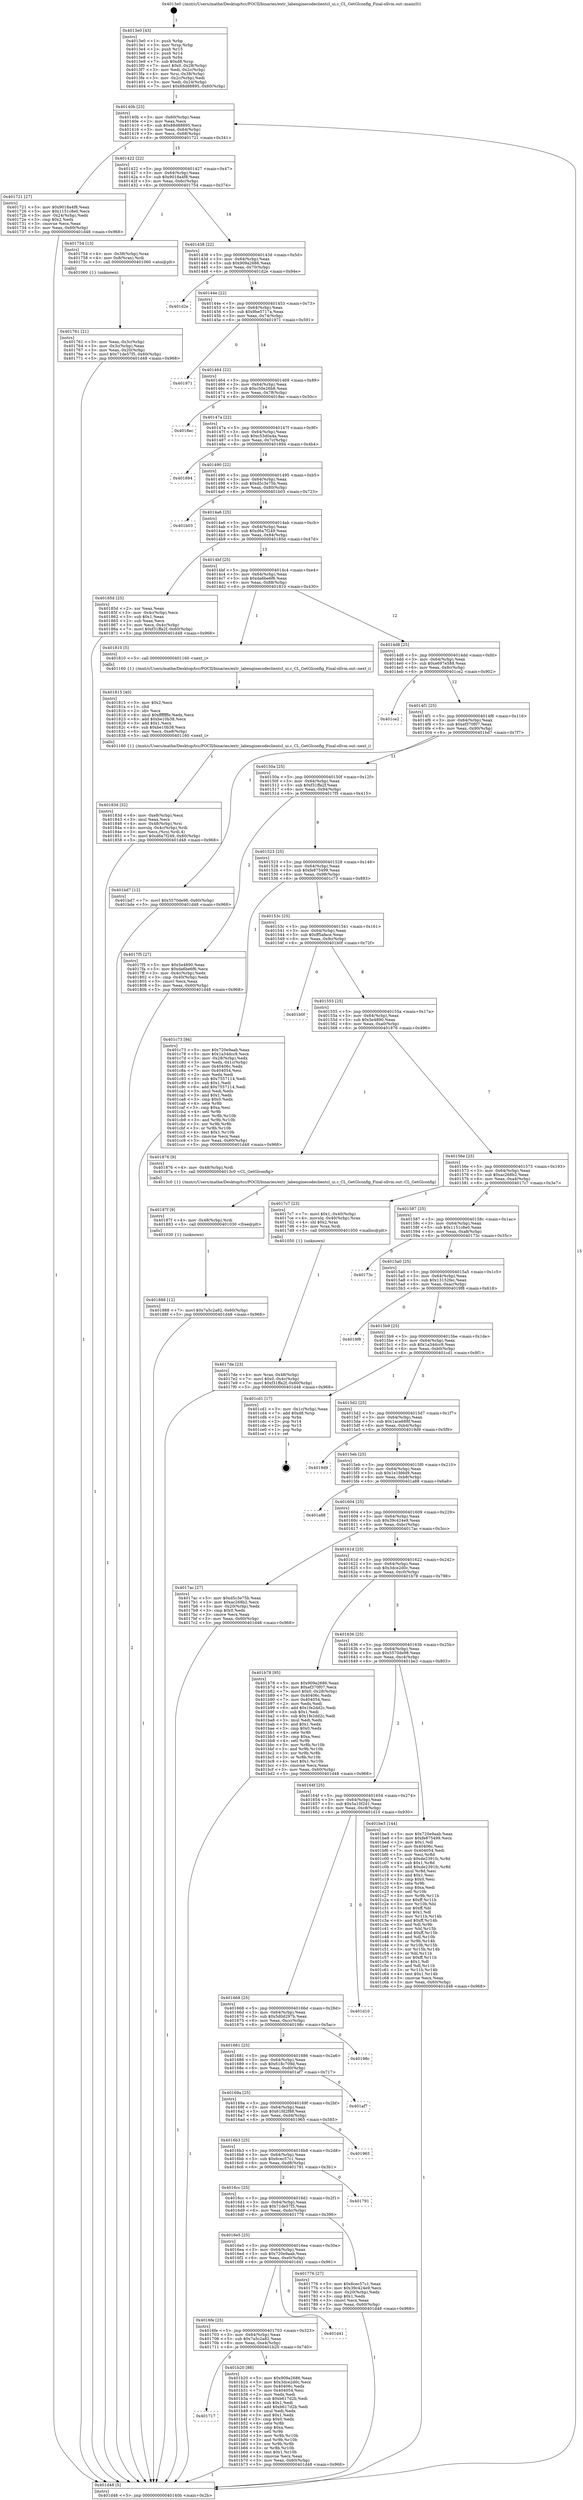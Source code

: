 digraph "0x4013e0" {
  label = "0x4013e0 (/mnt/c/Users/mathe/Desktop/tcc/POCII/binaries/extr_labenginecodeclientcl_ui.c_CL_GetGlconfig_Final-ollvm.out::main(0))"
  labelloc = "t"
  node[shape=record]

  Entry [label="",width=0.3,height=0.3,shape=circle,fillcolor=black,style=filled]
  "0x40140b" [label="{
     0x40140b [23]\l
     | [instrs]\l
     &nbsp;&nbsp;0x40140b \<+3\>: mov -0x60(%rbp),%eax\l
     &nbsp;&nbsp;0x40140e \<+2\>: mov %eax,%ecx\l
     &nbsp;&nbsp;0x401410 \<+6\>: sub $0x88d88895,%ecx\l
     &nbsp;&nbsp;0x401416 \<+3\>: mov %eax,-0x64(%rbp)\l
     &nbsp;&nbsp;0x401419 \<+3\>: mov %ecx,-0x68(%rbp)\l
     &nbsp;&nbsp;0x40141c \<+6\>: je 0000000000401721 \<main+0x341\>\l
  }"]
  "0x401721" [label="{
     0x401721 [27]\l
     | [instrs]\l
     &nbsp;&nbsp;0x401721 \<+5\>: mov $0x9018a4f8,%eax\l
     &nbsp;&nbsp;0x401726 \<+5\>: mov $0x1151c8e0,%ecx\l
     &nbsp;&nbsp;0x40172b \<+3\>: mov -0x24(%rbp),%edx\l
     &nbsp;&nbsp;0x40172e \<+3\>: cmp $0x2,%edx\l
     &nbsp;&nbsp;0x401731 \<+3\>: cmovne %ecx,%eax\l
     &nbsp;&nbsp;0x401734 \<+3\>: mov %eax,-0x60(%rbp)\l
     &nbsp;&nbsp;0x401737 \<+5\>: jmp 0000000000401d48 \<main+0x968\>\l
  }"]
  "0x401422" [label="{
     0x401422 [22]\l
     | [instrs]\l
     &nbsp;&nbsp;0x401422 \<+5\>: jmp 0000000000401427 \<main+0x47\>\l
     &nbsp;&nbsp;0x401427 \<+3\>: mov -0x64(%rbp),%eax\l
     &nbsp;&nbsp;0x40142a \<+5\>: sub $0x9018a4f8,%eax\l
     &nbsp;&nbsp;0x40142f \<+3\>: mov %eax,-0x6c(%rbp)\l
     &nbsp;&nbsp;0x401432 \<+6\>: je 0000000000401754 \<main+0x374\>\l
  }"]
  "0x401d48" [label="{
     0x401d48 [5]\l
     | [instrs]\l
     &nbsp;&nbsp;0x401d48 \<+5\>: jmp 000000000040140b \<main+0x2b\>\l
  }"]
  "0x4013e0" [label="{
     0x4013e0 [43]\l
     | [instrs]\l
     &nbsp;&nbsp;0x4013e0 \<+1\>: push %rbp\l
     &nbsp;&nbsp;0x4013e1 \<+3\>: mov %rsp,%rbp\l
     &nbsp;&nbsp;0x4013e4 \<+2\>: push %r15\l
     &nbsp;&nbsp;0x4013e6 \<+2\>: push %r14\l
     &nbsp;&nbsp;0x4013e8 \<+1\>: push %rbx\l
     &nbsp;&nbsp;0x4013e9 \<+7\>: sub $0xd8,%rsp\l
     &nbsp;&nbsp;0x4013f0 \<+7\>: movl $0x0,-0x28(%rbp)\l
     &nbsp;&nbsp;0x4013f7 \<+3\>: mov %edi,-0x2c(%rbp)\l
     &nbsp;&nbsp;0x4013fa \<+4\>: mov %rsi,-0x38(%rbp)\l
     &nbsp;&nbsp;0x4013fe \<+3\>: mov -0x2c(%rbp),%edi\l
     &nbsp;&nbsp;0x401401 \<+3\>: mov %edi,-0x24(%rbp)\l
     &nbsp;&nbsp;0x401404 \<+7\>: movl $0x88d88895,-0x60(%rbp)\l
  }"]
  Exit [label="",width=0.3,height=0.3,shape=circle,fillcolor=black,style=filled,peripheries=2]
  "0x401754" [label="{
     0x401754 [13]\l
     | [instrs]\l
     &nbsp;&nbsp;0x401754 \<+4\>: mov -0x38(%rbp),%rax\l
     &nbsp;&nbsp;0x401758 \<+4\>: mov 0x8(%rax),%rdi\l
     &nbsp;&nbsp;0x40175c \<+5\>: call 0000000000401060 \<atoi@plt\>\l
     | [calls]\l
     &nbsp;&nbsp;0x401060 \{1\} (unknown)\l
  }"]
  "0x401438" [label="{
     0x401438 [22]\l
     | [instrs]\l
     &nbsp;&nbsp;0x401438 \<+5\>: jmp 000000000040143d \<main+0x5d\>\l
     &nbsp;&nbsp;0x40143d \<+3\>: mov -0x64(%rbp),%eax\l
     &nbsp;&nbsp;0x401440 \<+5\>: sub $0x909a2686,%eax\l
     &nbsp;&nbsp;0x401445 \<+3\>: mov %eax,-0x70(%rbp)\l
     &nbsp;&nbsp;0x401448 \<+6\>: je 0000000000401d2e \<main+0x94e\>\l
  }"]
  "0x401761" [label="{
     0x401761 [21]\l
     | [instrs]\l
     &nbsp;&nbsp;0x401761 \<+3\>: mov %eax,-0x3c(%rbp)\l
     &nbsp;&nbsp;0x401764 \<+3\>: mov -0x3c(%rbp),%eax\l
     &nbsp;&nbsp;0x401767 \<+3\>: mov %eax,-0x20(%rbp)\l
     &nbsp;&nbsp;0x40176a \<+7\>: movl $0x71de57f5,-0x60(%rbp)\l
     &nbsp;&nbsp;0x401771 \<+5\>: jmp 0000000000401d48 \<main+0x968\>\l
  }"]
  "0x401717" [label="{
     0x401717\l
  }", style=dashed]
  "0x401d2e" [label="{
     0x401d2e\l
  }", style=dashed]
  "0x40144e" [label="{
     0x40144e [22]\l
     | [instrs]\l
     &nbsp;&nbsp;0x40144e \<+5\>: jmp 0000000000401453 \<main+0x73\>\l
     &nbsp;&nbsp;0x401453 \<+3\>: mov -0x64(%rbp),%eax\l
     &nbsp;&nbsp;0x401456 \<+5\>: sub $0x9be5717a,%eax\l
     &nbsp;&nbsp;0x40145b \<+3\>: mov %eax,-0x74(%rbp)\l
     &nbsp;&nbsp;0x40145e \<+6\>: je 0000000000401971 \<main+0x591\>\l
  }"]
  "0x401b20" [label="{
     0x401b20 [88]\l
     | [instrs]\l
     &nbsp;&nbsp;0x401b20 \<+5\>: mov $0x909a2686,%eax\l
     &nbsp;&nbsp;0x401b25 \<+5\>: mov $0x3dce2d0c,%ecx\l
     &nbsp;&nbsp;0x401b2a \<+7\>: mov 0x40406c,%edx\l
     &nbsp;&nbsp;0x401b31 \<+7\>: mov 0x404054,%esi\l
     &nbsp;&nbsp;0x401b38 \<+2\>: mov %edx,%edi\l
     &nbsp;&nbsp;0x401b3a \<+6\>: sub $0xb617d2b,%edi\l
     &nbsp;&nbsp;0x401b40 \<+3\>: sub $0x1,%edi\l
     &nbsp;&nbsp;0x401b43 \<+6\>: add $0xb617d2b,%edi\l
     &nbsp;&nbsp;0x401b49 \<+3\>: imul %edi,%edx\l
     &nbsp;&nbsp;0x401b4c \<+3\>: and $0x1,%edx\l
     &nbsp;&nbsp;0x401b4f \<+3\>: cmp $0x0,%edx\l
     &nbsp;&nbsp;0x401b52 \<+4\>: sete %r8b\l
     &nbsp;&nbsp;0x401b56 \<+3\>: cmp $0xa,%esi\l
     &nbsp;&nbsp;0x401b59 \<+4\>: setl %r9b\l
     &nbsp;&nbsp;0x401b5d \<+3\>: mov %r8b,%r10b\l
     &nbsp;&nbsp;0x401b60 \<+3\>: and %r9b,%r10b\l
     &nbsp;&nbsp;0x401b63 \<+3\>: xor %r9b,%r8b\l
     &nbsp;&nbsp;0x401b66 \<+3\>: or %r8b,%r10b\l
     &nbsp;&nbsp;0x401b69 \<+4\>: test $0x1,%r10b\l
     &nbsp;&nbsp;0x401b6d \<+3\>: cmovne %ecx,%eax\l
     &nbsp;&nbsp;0x401b70 \<+3\>: mov %eax,-0x60(%rbp)\l
     &nbsp;&nbsp;0x401b73 \<+5\>: jmp 0000000000401d48 \<main+0x968\>\l
  }"]
  "0x401971" [label="{
     0x401971\l
  }", style=dashed]
  "0x401464" [label="{
     0x401464 [22]\l
     | [instrs]\l
     &nbsp;&nbsp;0x401464 \<+5\>: jmp 0000000000401469 \<main+0x89\>\l
     &nbsp;&nbsp;0x401469 \<+3\>: mov -0x64(%rbp),%eax\l
     &nbsp;&nbsp;0x40146c \<+5\>: sub $0xc50e26b8,%eax\l
     &nbsp;&nbsp;0x401471 \<+3\>: mov %eax,-0x78(%rbp)\l
     &nbsp;&nbsp;0x401474 \<+6\>: je 00000000004018ec \<main+0x50c\>\l
  }"]
  "0x4016fe" [label="{
     0x4016fe [25]\l
     | [instrs]\l
     &nbsp;&nbsp;0x4016fe \<+5\>: jmp 0000000000401703 \<main+0x323\>\l
     &nbsp;&nbsp;0x401703 \<+3\>: mov -0x64(%rbp),%eax\l
     &nbsp;&nbsp;0x401706 \<+5\>: sub $0x7a5c2a82,%eax\l
     &nbsp;&nbsp;0x40170b \<+6\>: mov %eax,-0xe4(%rbp)\l
     &nbsp;&nbsp;0x401711 \<+6\>: je 0000000000401b20 \<main+0x740\>\l
  }"]
  "0x4018ec" [label="{
     0x4018ec\l
  }", style=dashed]
  "0x40147a" [label="{
     0x40147a [22]\l
     | [instrs]\l
     &nbsp;&nbsp;0x40147a \<+5\>: jmp 000000000040147f \<main+0x9f\>\l
     &nbsp;&nbsp;0x40147f \<+3\>: mov -0x64(%rbp),%eax\l
     &nbsp;&nbsp;0x401482 \<+5\>: sub $0xc53d0a4a,%eax\l
     &nbsp;&nbsp;0x401487 \<+3\>: mov %eax,-0x7c(%rbp)\l
     &nbsp;&nbsp;0x40148a \<+6\>: je 0000000000401894 \<main+0x4b4\>\l
  }"]
  "0x401d41" [label="{
     0x401d41\l
  }", style=dashed]
  "0x401894" [label="{
     0x401894\l
  }", style=dashed]
  "0x401490" [label="{
     0x401490 [22]\l
     | [instrs]\l
     &nbsp;&nbsp;0x401490 \<+5\>: jmp 0000000000401495 \<main+0xb5\>\l
     &nbsp;&nbsp;0x401495 \<+3\>: mov -0x64(%rbp),%eax\l
     &nbsp;&nbsp;0x401498 \<+5\>: sub $0xd5c3e75b,%eax\l
     &nbsp;&nbsp;0x40149d \<+3\>: mov %eax,-0x80(%rbp)\l
     &nbsp;&nbsp;0x4014a0 \<+6\>: je 0000000000401b03 \<main+0x723\>\l
  }"]
  "0x401888" [label="{
     0x401888 [12]\l
     | [instrs]\l
     &nbsp;&nbsp;0x401888 \<+7\>: movl $0x7a5c2a82,-0x60(%rbp)\l
     &nbsp;&nbsp;0x40188f \<+5\>: jmp 0000000000401d48 \<main+0x968\>\l
  }"]
  "0x401b03" [label="{
     0x401b03\l
  }", style=dashed]
  "0x4014a6" [label="{
     0x4014a6 [25]\l
     | [instrs]\l
     &nbsp;&nbsp;0x4014a6 \<+5\>: jmp 00000000004014ab \<main+0xcb\>\l
     &nbsp;&nbsp;0x4014ab \<+3\>: mov -0x64(%rbp),%eax\l
     &nbsp;&nbsp;0x4014ae \<+5\>: sub $0xd6a7f249,%eax\l
     &nbsp;&nbsp;0x4014b3 \<+6\>: mov %eax,-0x84(%rbp)\l
     &nbsp;&nbsp;0x4014b9 \<+6\>: je 000000000040185d \<main+0x47d\>\l
  }"]
  "0x40187f" [label="{
     0x40187f [9]\l
     | [instrs]\l
     &nbsp;&nbsp;0x40187f \<+4\>: mov -0x48(%rbp),%rdi\l
     &nbsp;&nbsp;0x401883 \<+5\>: call 0000000000401030 \<free@plt\>\l
     | [calls]\l
     &nbsp;&nbsp;0x401030 \{1\} (unknown)\l
  }"]
  "0x40185d" [label="{
     0x40185d [25]\l
     | [instrs]\l
     &nbsp;&nbsp;0x40185d \<+2\>: xor %eax,%eax\l
     &nbsp;&nbsp;0x40185f \<+3\>: mov -0x4c(%rbp),%ecx\l
     &nbsp;&nbsp;0x401862 \<+3\>: sub $0x1,%eax\l
     &nbsp;&nbsp;0x401865 \<+2\>: sub %eax,%ecx\l
     &nbsp;&nbsp;0x401867 \<+3\>: mov %ecx,-0x4c(%rbp)\l
     &nbsp;&nbsp;0x40186a \<+7\>: movl $0xf31ffa2f,-0x60(%rbp)\l
     &nbsp;&nbsp;0x401871 \<+5\>: jmp 0000000000401d48 \<main+0x968\>\l
  }"]
  "0x4014bf" [label="{
     0x4014bf [25]\l
     | [instrs]\l
     &nbsp;&nbsp;0x4014bf \<+5\>: jmp 00000000004014c4 \<main+0xe4\>\l
     &nbsp;&nbsp;0x4014c4 \<+3\>: mov -0x64(%rbp),%eax\l
     &nbsp;&nbsp;0x4014c7 \<+5\>: sub $0xda6be6f6,%eax\l
     &nbsp;&nbsp;0x4014cc \<+6\>: mov %eax,-0x88(%rbp)\l
     &nbsp;&nbsp;0x4014d2 \<+6\>: je 0000000000401810 \<main+0x430\>\l
  }"]
  "0x40183d" [label="{
     0x40183d [32]\l
     | [instrs]\l
     &nbsp;&nbsp;0x40183d \<+6\>: mov -0xe8(%rbp),%ecx\l
     &nbsp;&nbsp;0x401843 \<+3\>: imul %eax,%ecx\l
     &nbsp;&nbsp;0x401846 \<+4\>: mov -0x48(%rbp),%rsi\l
     &nbsp;&nbsp;0x40184a \<+4\>: movslq -0x4c(%rbp),%rdi\l
     &nbsp;&nbsp;0x40184e \<+3\>: mov %ecx,(%rsi,%rdi,4)\l
     &nbsp;&nbsp;0x401851 \<+7\>: movl $0xd6a7f249,-0x60(%rbp)\l
     &nbsp;&nbsp;0x401858 \<+5\>: jmp 0000000000401d48 \<main+0x968\>\l
  }"]
  "0x401810" [label="{
     0x401810 [5]\l
     | [instrs]\l
     &nbsp;&nbsp;0x401810 \<+5\>: call 0000000000401160 \<next_i\>\l
     | [calls]\l
     &nbsp;&nbsp;0x401160 \{1\} (/mnt/c/Users/mathe/Desktop/tcc/POCII/binaries/extr_labenginecodeclientcl_ui.c_CL_GetGlconfig_Final-ollvm.out::next_i)\l
  }"]
  "0x4014d8" [label="{
     0x4014d8 [25]\l
     | [instrs]\l
     &nbsp;&nbsp;0x4014d8 \<+5\>: jmp 00000000004014dd \<main+0xfd\>\l
     &nbsp;&nbsp;0x4014dd \<+3\>: mov -0x64(%rbp),%eax\l
     &nbsp;&nbsp;0x4014e0 \<+5\>: sub $0xe697e588,%eax\l
     &nbsp;&nbsp;0x4014e5 \<+6\>: mov %eax,-0x8c(%rbp)\l
     &nbsp;&nbsp;0x4014eb \<+6\>: je 0000000000401ce2 \<main+0x902\>\l
  }"]
  "0x401815" [label="{
     0x401815 [40]\l
     | [instrs]\l
     &nbsp;&nbsp;0x401815 \<+5\>: mov $0x2,%ecx\l
     &nbsp;&nbsp;0x40181a \<+1\>: cltd\l
     &nbsp;&nbsp;0x40181b \<+2\>: idiv %ecx\l
     &nbsp;&nbsp;0x40181d \<+6\>: imul $0xfffffffe,%edx,%ecx\l
     &nbsp;&nbsp;0x401823 \<+6\>: add $0xbe10b38,%ecx\l
     &nbsp;&nbsp;0x401829 \<+3\>: add $0x1,%ecx\l
     &nbsp;&nbsp;0x40182c \<+6\>: sub $0xbe10b38,%ecx\l
     &nbsp;&nbsp;0x401832 \<+6\>: mov %ecx,-0xe8(%rbp)\l
     &nbsp;&nbsp;0x401838 \<+5\>: call 0000000000401160 \<next_i\>\l
     | [calls]\l
     &nbsp;&nbsp;0x401160 \{1\} (/mnt/c/Users/mathe/Desktop/tcc/POCII/binaries/extr_labenginecodeclientcl_ui.c_CL_GetGlconfig_Final-ollvm.out::next_i)\l
  }"]
  "0x401ce2" [label="{
     0x401ce2\l
  }", style=dashed]
  "0x4014f1" [label="{
     0x4014f1 [25]\l
     | [instrs]\l
     &nbsp;&nbsp;0x4014f1 \<+5\>: jmp 00000000004014f6 \<main+0x116\>\l
     &nbsp;&nbsp;0x4014f6 \<+3\>: mov -0x64(%rbp),%eax\l
     &nbsp;&nbsp;0x4014f9 \<+5\>: sub $0xef370f07,%eax\l
     &nbsp;&nbsp;0x4014fe \<+6\>: mov %eax,-0x90(%rbp)\l
     &nbsp;&nbsp;0x401504 \<+6\>: je 0000000000401bd7 \<main+0x7f7\>\l
  }"]
  "0x4017de" [label="{
     0x4017de [23]\l
     | [instrs]\l
     &nbsp;&nbsp;0x4017de \<+4\>: mov %rax,-0x48(%rbp)\l
     &nbsp;&nbsp;0x4017e2 \<+7\>: movl $0x0,-0x4c(%rbp)\l
     &nbsp;&nbsp;0x4017e9 \<+7\>: movl $0xf31ffa2f,-0x60(%rbp)\l
     &nbsp;&nbsp;0x4017f0 \<+5\>: jmp 0000000000401d48 \<main+0x968\>\l
  }"]
  "0x401bd7" [label="{
     0x401bd7 [12]\l
     | [instrs]\l
     &nbsp;&nbsp;0x401bd7 \<+7\>: movl $0x5570de98,-0x60(%rbp)\l
     &nbsp;&nbsp;0x401bde \<+5\>: jmp 0000000000401d48 \<main+0x968\>\l
  }"]
  "0x40150a" [label="{
     0x40150a [25]\l
     | [instrs]\l
     &nbsp;&nbsp;0x40150a \<+5\>: jmp 000000000040150f \<main+0x12f\>\l
     &nbsp;&nbsp;0x40150f \<+3\>: mov -0x64(%rbp),%eax\l
     &nbsp;&nbsp;0x401512 \<+5\>: sub $0xf31ffa2f,%eax\l
     &nbsp;&nbsp;0x401517 \<+6\>: mov %eax,-0x94(%rbp)\l
     &nbsp;&nbsp;0x40151d \<+6\>: je 00000000004017f5 \<main+0x415\>\l
  }"]
  "0x4016e5" [label="{
     0x4016e5 [25]\l
     | [instrs]\l
     &nbsp;&nbsp;0x4016e5 \<+5\>: jmp 00000000004016ea \<main+0x30a\>\l
     &nbsp;&nbsp;0x4016ea \<+3\>: mov -0x64(%rbp),%eax\l
     &nbsp;&nbsp;0x4016ed \<+5\>: sub $0x720e9aab,%eax\l
     &nbsp;&nbsp;0x4016f2 \<+6\>: mov %eax,-0xe0(%rbp)\l
     &nbsp;&nbsp;0x4016f8 \<+6\>: je 0000000000401d41 \<main+0x961\>\l
  }"]
  "0x4017f5" [label="{
     0x4017f5 [27]\l
     | [instrs]\l
     &nbsp;&nbsp;0x4017f5 \<+5\>: mov $0x5e4890,%eax\l
     &nbsp;&nbsp;0x4017fa \<+5\>: mov $0xda6be6f6,%ecx\l
     &nbsp;&nbsp;0x4017ff \<+3\>: mov -0x4c(%rbp),%edx\l
     &nbsp;&nbsp;0x401802 \<+3\>: cmp -0x40(%rbp),%edx\l
     &nbsp;&nbsp;0x401805 \<+3\>: cmovl %ecx,%eax\l
     &nbsp;&nbsp;0x401808 \<+3\>: mov %eax,-0x60(%rbp)\l
     &nbsp;&nbsp;0x40180b \<+5\>: jmp 0000000000401d48 \<main+0x968\>\l
  }"]
  "0x401523" [label="{
     0x401523 [25]\l
     | [instrs]\l
     &nbsp;&nbsp;0x401523 \<+5\>: jmp 0000000000401528 \<main+0x148\>\l
     &nbsp;&nbsp;0x401528 \<+3\>: mov -0x64(%rbp),%eax\l
     &nbsp;&nbsp;0x40152b \<+5\>: sub $0xfe875499,%eax\l
     &nbsp;&nbsp;0x401530 \<+6\>: mov %eax,-0x98(%rbp)\l
     &nbsp;&nbsp;0x401536 \<+6\>: je 0000000000401c73 \<main+0x893\>\l
  }"]
  "0x401776" [label="{
     0x401776 [27]\l
     | [instrs]\l
     &nbsp;&nbsp;0x401776 \<+5\>: mov $0x6cec57c1,%eax\l
     &nbsp;&nbsp;0x40177b \<+5\>: mov $0x39c424e9,%ecx\l
     &nbsp;&nbsp;0x401780 \<+3\>: mov -0x20(%rbp),%edx\l
     &nbsp;&nbsp;0x401783 \<+3\>: cmp $0x1,%edx\l
     &nbsp;&nbsp;0x401786 \<+3\>: cmovl %ecx,%eax\l
     &nbsp;&nbsp;0x401789 \<+3\>: mov %eax,-0x60(%rbp)\l
     &nbsp;&nbsp;0x40178c \<+5\>: jmp 0000000000401d48 \<main+0x968\>\l
  }"]
  "0x401c73" [label="{
     0x401c73 [94]\l
     | [instrs]\l
     &nbsp;&nbsp;0x401c73 \<+5\>: mov $0x720e9aab,%eax\l
     &nbsp;&nbsp;0x401c78 \<+5\>: mov $0x1a34dcc9,%ecx\l
     &nbsp;&nbsp;0x401c7d \<+3\>: mov -0x28(%rbp),%edx\l
     &nbsp;&nbsp;0x401c80 \<+3\>: mov %edx,-0x1c(%rbp)\l
     &nbsp;&nbsp;0x401c83 \<+7\>: mov 0x40406c,%edx\l
     &nbsp;&nbsp;0x401c8a \<+7\>: mov 0x404054,%esi\l
     &nbsp;&nbsp;0x401c91 \<+2\>: mov %edx,%edi\l
     &nbsp;&nbsp;0x401c93 \<+6\>: sub $0x7557114,%edi\l
     &nbsp;&nbsp;0x401c99 \<+3\>: sub $0x1,%edi\l
     &nbsp;&nbsp;0x401c9c \<+6\>: add $0x7557114,%edi\l
     &nbsp;&nbsp;0x401ca2 \<+3\>: imul %edi,%edx\l
     &nbsp;&nbsp;0x401ca5 \<+3\>: and $0x1,%edx\l
     &nbsp;&nbsp;0x401ca8 \<+3\>: cmp $0x0,%edx\l
     &nbsp;&nbsp;0x401cab \<+4\>: sete %r8b\l
     &nbsp;&nbsp;0x401caf \<+3\>: cmp $0xa,%esi\l
     &nbsp;&nbsp;0x401cb2 \<+4\>: setl %r9b\l
     &nbsp;&nbsp;0x401cb6 \<+3\>: mov %r8b,%r10b\l
     &nbsp;&nbsp;0x401cb9 \<+3\>: and %r9b,%r10b\l
     &nbsp;&nbsp;0x401cbc \<+3\>: xor %r9b,%r8b\l
     &nbsp;&nbsp;0x401cbf \<+3\>: or %r8b,%r10b\l
     &nbsp;&nbsp;0x401cc2 \<+4\>: test $0x1,%r10b\l
     &nbsp;&nbsp;0x401cc6 \<+3\>: cmovne %ecx,%eax\l
     &nbsp;&nbsp;0x401cc9 \<+3\>: mov %eax,-0x60(%rbp)\l
     &nbsp;&nbsp;0x401ccc \<+5\>: jmp 0000000000401d48 \<main+0x968\>\l
  }"]
  "0x40153c" [label="{
     0x40153c [25]\l
     | [instrs]\l
     &nbsp;&nbsp;0x40153c \<+5\>: jmp 0000000000401541 \<main+0x161\>\l
     &nbsp;&nbsp;0x401541 \<+3\>: mov -0x64(%rbp),%eax\l
     &nbsp;&nbsp;0x401544 \<+5\>: sub $0xff5aface,%eax\l
     &nbsp;&nbsp;0x401549 \<+6\>: mov %eax,-0x9c(%rbp)\l
     &nbsp;&nbsp;0x40154f \<+6\>: je 0000000000401b0f \<main+0x72f\>\l
  }"]
  "0x4016cc" [label="{
     0x4016cc [25]\l
     | [instrs]\l
     &nbsp;&nbsp;0x4016cc \<+5\>: jmp 00000000004016d1 \<main+0x2f1\>\l
     &nbsp;&nbsp;0x4016d1 \<+3\>: mov -0x64(%rbp),%eax\l
     &nbsp;&nbsp;0x4016d4 \<+5\>: sub $0x71de57f5,%eax\l
     &nbsp;&nbsp;0x4016d9 \<+6\>: mov %eax,-0xdc(%rbp)\l
     &nbsp;&nbsp;0x4016df \<+6\>: je 0000000000401776 \<main+0x396\>\l
  }"]
  "0x401b0f" [label="{
     0x401b0f\l
  }", style=dashed]
  "0x401555" [label="{
     0x401555 [25]\l
     | [instrs]\l
     &nbsp;&nbsp;0x401555 \<+5\>: jmp 000000000040155a \<main+0x17a\>\l
     &nbsp;&nbsp;0x40155a \<+3\>: mov -0x64(%rbp),%eax\l
     &nbsp;&nbsp;0x40155d \<+5\>: sub $0x5e4890,%eax\l
     &nbsp;&nbsp;0x401562 \<+6\>: mov %eax,-0xa0(%rbp)\l
     &nbsp;&nbsp;0x401568 \<+6\>: je 0000000000401876 \<main+0x496\>\l
  }"]
  "0x401791" [label="{
     0x401791\l
  }", style=dashed]
  "0x401876" [label="{
     0x401876 [9]\l
     | [instrs]\l
     &nbsp;&nbsp;0x401876 \<+4\>: mov -0x48(%rbp),%rdi\l
     &nbsp;&nbsp;0x40187a \<+5\>: call 00000000004013c0 \<CL_GetGlconfig\>\l
     | [calls]\l
     &nbsp;&nbsp;0x4013c0 \{1\} (/mnt/c/Users/mathe/Desktop/tcc/POCII/binaries/extr_labenginecodeclientcl_ui.c_CL_GetGlconfig_Final-ollvm.out::CL_GetGlconfig)\l
  }"]
  "0x40156e" [label="{
     0x40156e [25]\l
     | [instrs]\l
     &nbsp;&nbsp;0x40156e \<+5\>: jmp 0000000000401573 \<main+0x193\>\l
     &nbsp;&nbsp;0x401573 \<+3\>: mov -0x64(%rbp),%eax\l
     &nbsp;&nbsp;0x401576 \<+5\>: sub $0xac268b2,%eax\l
     &nbsp;&nbsp;0x40157b \<+6\>: mov %eax,-0xa4(%rbp)\l
     &nbsp;&nbsp;0x401581 \<+6\>: je 00000000004017c7 \<main+0x3e7\>\l
  }"]
  "0x4016b3" [label="{
     0x4016b3 [25]\l
     | [instrs]\l
     &nbsp;&nbsp;0x4016b3 \<+5\>: jmp 00000000004016b8 \<main+0x2d8\>\l
     &nbsp;&nbsp;0x4016b8 \<+3\>: mov -0x64(%rbp),%eax\l
     &nbsp;&nbsp;0x4016bb \<+5\>: sub $0x6cec57c1,%eax\l
     &nbsp;&nbsp;0x4016c0 \<+6\>: mov %eax,-0xd8(%rbp)\l
     &nbsp;&nbsp;0x4016c6 \<+6\>: je 0000000000401791 \<main+0x3b1\>\l
  }"]
  "0x4017c7" [label="{
     0x4017c7 [23]\l
     | [instrs]\l
     &nbsp;&nbsp;0x4017c7 \<+7\>: movl $0x1,-0x40(%rbp)\l
     &nbsp;&nbsp;0x4017ce \<+4\>: movslq -0x40(%rbp),%rax\l
     &nbsp;&nbsp;0x4017d2 \<+4\>: shl $0x2,%rax\l
     &nbsp;&nbsp;0x4017d6 \<+3\>: mov %rax,%rdi\l
     &nbsp;&nbsp;0x4017d9 \<+5\>: call 0000000000401050 \<malloc@plt\>\l
     | [calls]\l
     &nbsp;&nbsp;0x401050 \{1\} (unknown)\l
  }"]
  "0x401587" [label="{
     0x401587 [25]\l
     | [instrs]\l
     &nbsp;&nbsp;0x401587 \<+5\>: jmp 000000000040158c \<main+0x1ac\>\l
     &nbsp;&nbsp;0x40158c \<+3\>: mov -0x64(%rbp),%eax\l
     &nbsp;&nbsp;0x40158f \<+5\>: sub $0x1151c8e0,%eax\l
     &nbsp;&nbsp;0x401594 \<+6\>: mov %eax,-0xa8(%rbp)\l
     &nbsp;&nbsp;0x40159a \<+6\>: je 000000000040173c \<main+0x35c\>\l
  }"]
  "0x401965" [label="{
     0x401965\l
  }", style=dashed]
  "0x40173c" [label="{
     0x40173c\l
  }", style=dashed]
  "0x4015a0" [label="{
     0x4015a0 [25]\l
     | [instrs]\l
     &nbsp;&nbsp;0x4015a0 \<+5\>: jmp 00000000004015a5 \<main+0x1c5\>\l
     &nbsp;&nbsp;0x4015a5 \<+3\>: mov -0x64(%rbp),%eax\l
     &nbsp;&nbsp;0x4015a8 \<+5\>: sub $0x13152fec,%eax\l
     &nbsp;&nbsp;0x4015ad \<+6\>: mov %eax,-0xac(%rbp)\l
     &nbsp;&nbsp;0x4015b3 \<+6\>: je 00000000004019f8 \<main+0x618\>\l
  }"]
  "0x40169a" [label="{
     0x40169a [25]\l
     | [instrs]\l
     &nbsp;&nbsp;0x40169a \<+5\>: jmp 000000000040169f \<main+0x2bf\>\l
     &nbsp;&nbsp;0x40169f \<+3\>: mov -0x64(%rbp),%eax\l
     &nbsp;&nbsp;0x4016a2 \<+5\>: sub $0x61fd2f88,%eax\l
     &nbsp;&nbsp;0x4016a7 \<+6\>: mov %eax,-0xd4(%rbp)\l
     &nbsp;&nbsp;0x4016ad \<+6\>: je 0000000000401965 \<main+0x585\>\l
  }"]
  "0x4019f8" [label="{
     0x4019f8\l
  }", style=dashed]
  "0x4015b9" [label="{
     0x4015b9 [25]\l
     | [instrs]\l
     &nbsp;&nbsp;0x4015b9 \<+5\>: jmp 00000000004015be \<main+0x1de\>\l
     &nbsp;&nbsp;0x4015be \<+3\>: mov -0x64(%rbp),%eax\l
     &nbsp;&nbsp;0x4015c1 \<+5\>: sub $0x1a34dcc9,%eax\l
     &nbsp;&nbsp;0x4015c6 \<+6\>: mov %eax,-0xb0(%rbp)\l
     &nbsp;&nbsp;0x4015cc \<+6\>: je 0000000000401cd1 \<main+0x8f1\>\l
  }"]
  "0x401af7" [label="{
     0x401af7\l
  }", style=dashed]
  "0x401cd1" [label="{
     0x401cd1 [17]\l
     | [instrs]\l
     &nbsp;&nbsp;0x401cd1 \<+3\>: mov -0x1c(%rbp),%eax\l
     &nbsp;&nbsp;0x401cd4 \<+7\>: add $0xd8,%rsp\l
     &nbsp;&nbsp;0x401cdb \<+1\>: pop %rbx\l
     &nbsp;&nbsp;0x401cdc \<+2\>: pop %r14\l
     &nbsp;&nbsp;0x401cde \<+2\>: pop %r15\l
     &nbsp;&nbsp;0x401ce0 \<+1\>: pop %rbp\l
     &nbsp;&nbsp;0x401ce1 \<+1\>: ret\l
  }"]
  "0x4015d2" [label="{
     0x4015d2 [25]\l
     | [instrs]\l
     &nbsp;&nbsp;0x4015d2 \<+5\>: jmp 00000000004015d7 \<main+0x1f7\>\l
     &nbsp;&nbsp;0x4015d7 \<+3\>: mov -0x64(%rbp),%eax\l
     &nbsp;&nbsp;0x4015da \<+5\>: sub $0x1aca688f,%eax\l
     &nbsp;&nbsp;0x4015df \<+6\>: mov %eax,-0xb4(%rbp)\l
     &nbsp;&nbsp;0x4015e5 \<+6\>: je 00000000004019d9 \<main+0x5f9\>\l
  }"]
  "0x401681" [label="{
     0x401681 [25]\l
     | [instrs]\l
     &nbsp;&nbsp;0x401681 \<+5\>: jmp 0000000000401686 \<main+0x2a6\>\l
     &nbsp;&nbsp;0x401686 \<+3\>: mov -0x64(%rbp),%eax\l
     &nbsp;&nbsp;0x401689 \<+5\>: sub $0x618c709d,%eax\l
     &nbsp;&nbsp;0x40168e \<+6\>: mov %eax,-0xd0(%rbp)\l
     &nbsp;&nbsp;0x401694 \<+6\>: je 0000000000401af7 \<main+0x717\>\l
  }"]
  "0x4019d9" [label="{
     0x4019d9\l
  }", style=dashed]
  "0x4015eb" [label="{
     0x4015eb [25]\l
     | [instrs]\l
     &nbsp;&nbsp;0x4015eb \<+5\>: jmp 00000000004015f0 \<main+0x210\>\l
     &nbsp;&nbsp;0x4015f0 \<+3\>: mov -0x64(%rbp),%eax\l
     &nbsp;&nbsp;0x4015f3 \<+5\>: sub $0x1e1fd6d9,%eax\l
     &nbsp;&nbsp;0x4015f8 \<+6\>: mov %eax,-0xb8(%rbp)\l
     &nbsp;&nbsp;0x4015fe \<+6\>: je 0000000000401a88 \<main+0x6a8\>\l
  }"]
  "0x40198c" [label="{
     0x40198c\l
  }", style=dashed]
  "0x401a88" [label="{
     0x401a88\l
  }", style=dashed]
  "0x401604" [label="{
     0x401604 [25]\l
     | [instrs]\l
     &nbsp;&nbsp;0x401604 \<+5\>: jmp 0000000000401609 \<main+0x229\>\l
     &nbsp;&nbsp;0x401609 \<+3\>: mov -0x64(%rbp),%eax\l
     &nbsp;&nbsp;0x40160c \<+5\>: sub $0x39c424e9,%eax\l
     &nbsp;&nbsp;0x401611 \<+6\>: mov %eax,-0xbc(%rbp)\l
     &nbsp;&nbsp;0x401617 \<+6\>: je 00000000004017ac \<main+0x3cc\>\l
  }"]
  "0x401668" [label="{
     0x401668 [25]\l
     | [instrs]\l
     &nbsp;&nbsp;0x401668 \<+5\>: jmp 000000000040166d \<main+0x28d\>\l
     &nbsp;&nbsp;0x40166d \<+3\>: mov -0x64(%rbp),%eax\l
     &nbsp;&nbsp;0x401670 \<+5\>: sub $0x5d0d297b,%eax\l
     &nbsp;&nbsp;0x401675 \<+6\>: mov %eax,-0xcc(%rbp)\l
     &nbsp;&nbsp;0x40167b \<+6\>: je 000000000040198c \<main+0x5ac\>\l
  }"]
  "0x4017ac" [label="{
     0x4017ac [27]\l
     | [instrs]\l
     &nbsp;&nbsp;0x4017ac \<+5\>: mov $0xd5c3e75b,%eax\l
     &nbsp;&nbsp;0x4017b1 \<+5\>: mov $0xac268b2,%ecx\l
     &nbsp;&nbsp;0x4017b6 \<+3\>: mov -0x20(%rbp),%edx\l
     &nbsp;&nbsp;0x4017b9 \<+3\>: cmp $0x0,%edx\l
     &nbsp;&nbsp;0x4017bc \<+3\>: cmove %ecx,%eax\l
     &nbsp;&nbsp;0x4017bf \<+3\>: mov %eax,-0x60(%rbp)\l
     &nbsp;&nbsp;0x4017c2 \<+5\>: jmp 0000000000401d48 \<main+0x968\>\l
  }"]
  "0x40161d" [label="{
     0x40161d [25]\l
     | [instrs]\l
     &nbsp;&nbsp;0x40161d \<+5\>: jmp 0000000000401622 \<main+0x242\>\l
     &nbsp;&nbsp;0x401622 \<+3\>: mov -0x64(%rbp),%eax\l
     &nbsp;&nbsp;0x401625 \<+5\>: sub $0x3dce2d0c,%eax\l
     &nbsp;&nbsp;0x40162a \<+6\>: mov %eax,-0xc0(%rbp)\l
     &nbsp;&nbsp;0x401630 \<+6\>: je 0000000000401b78 \<main+0x798\>\l
  }"]
  "0x401d10" [label="{
     0x401d10\l
  }", style=dashed]
  "0x401b78" [label="{
     0x401b78 [95]\l
     | [instrs]\l
     &nbsp;&nbsp;0x401b78 \<+5\>: mov $0x909a2686,%eax\l
     &nbsp;&nbsp;0x401b7d \<+5\>: mov $0xef370f07,%ecx\l
     &nbsp;&nbsp;0x401b82 \<+7\>: movl $0x0,-0x28(%rbp)\l
     &nbsp;&nbsp;0x401b89 \<+7\>: mov 0x40406c,%edx\l
     &nbsp;&nbsp;0x401b90 \<+7\>: mov 0x404054,%esi\l
     &nbsp;&nbsp;0x401b97 \<+2\>: mov %edx,%edi\l
     &nbsp;&nbsp;0x401b99 \<+6\>: add $0x1fe2dd2c,%edi\l
     &nbsp;&nbsp;0x401b9f \<+3\>: sub $0x1,%edi\l
     &nbsp;&nbsp;0x401ba2 \<+6\>: sub $0x1fe2dd2c,%edi\l
     &nbsp;&nbsp;0x401ba8 \<+3\>: imul %edi,%edx\l
     &nbsp;&nbsp;0x401bab \<+3\>: and $0x1,%edx\l
     &nbsp;&nbsp;0x401bae \<+3\>: cmp $0x0,%edx\l
     &nbsp;&nbsp;0x401bb1 \<+4\>: sete %r8b\l
     &nbsp;&nbsp;0x401bb5 \<+3\>: cmp $0xa,%esi\l
     &nbsp;&nbsp;0x401bb8 \<+4\>: setl %r9b\l
     &nbsp;&nbsp;0x401bbc \<+3\>: mov %r8b,%r10b\l
     &nbsp;&nbsp;0x401bbf \<+3\>: and %r9b,%r10b\l
     &nbsp;&nbsp;0x401bc2 \<+3\>: xor %r9b,%r8b\l
     &nbsp;&nbsp;0x401bc5 \<+3\>: or %r8b,%r10b\l
     &nbsp;&nbsp;0x401bc8 \<+4\>: test $0x1,%r10b\l
     &nbsp;&nbsp;0x401bcc \<+3\>: cmovne %ecx,%eax\l
     &nbsp;&nbsp;0x401bcf \<+3\>: mov %eax,-0x60(%rbp)\l
     &nbsp;&nbsp;0x401bd2 \<+5\>: jmp 0000000000401d48 \<main+0x968\>\l
  }"]
  "0x401636" [label="{
     0x401636 [25]\l
     | [instrs]\l
     &nbsp;&nbsp;0x401636 \<+5\>: jmp 000000000040163b \<main+0x25b\>\l
     &nbsp;&nbsp;0x40163b \<+3\>: mov -0x64(%rbp),%eax\l
     &nbsp;&nbsp;0x40163e \<+5\>: sub $0x5570de98,%eax\l
     &nbsp;&nbsp;0x401643 \<+6\>: mov %eax,-0xc4(%rbp)\l
     &nbsp;&nbsp;0x401649 \<+6\>: je 0000000000401be3 \<main+0x803\>\l
  }"]
  "0x40164f" [label="{
     0x40164f [25]\l
     | [instrs]\l
     &nbsp;&nbsp;0x40164f \<+5\>: jmp 0000000000401654 \<main+0x274\>\l
     &nbsp;&nbsp;0x401654 \<+3\>: mov -0x64(%rbp),%eax\l
     &nbsp;&nbsp;0x401657 \<+5\>: sub $0x5a10f2d1,%eax\l
     &nbsp;&nbsp;0x40165c \<+6\>: mov %eax,-0xc8(%rbp)\l
     &nbsp;&nbsp;0x401662 \<+6\>: je 0000000000401d10 \<main+0x930\>\l
  }"]
  "0x401be3" [label="{
     0x401be3 [144]\l
     | [instrs]\l
     &nbsp;&nbsp;0x401be3 \<+5\>: mov $0x720e9aab,%eax\l
     &nbsp;&nbsp;0x401be8 \<+5\>: mov $0xfe875499,%ecx\l
     &nbsp;&nbsp;0x401bed \<+2\>: mov $0x1,%dl\l
     &nbsp;&nbsp;0x401bef \<+7\>: mov 0x40406c,%esi\l
     &nbsp;&nbsp;0x401bf6 \<+7\>: mov 0x404054,%edi\l
     &nbsp;&nbsp;0x401bfd \<+3\>: mov %esi,%r8d\l
     &nbsp;&nbsp;0x401c00 \<+7\>: sub $0xde2391fc,%r8d\l
     &nbsp;&nbsp;0x401c07 \<+4\>: sub $0x1,%r8d\l
     &nbsp;&nbsp;0x401c0b \<+7\>: add $0xde2391fc,%r8d\l
     &nbsp;&nbsp;0x401c12 \<+4\>: imul %r8d,%esi\l
     &nbsp;&nbsp;0x401c16 \<+3\>: and $0x1,%esi\l
     &nbsp;&nbsp;0x401c19 \<+3\>: cmp $0x0,%esi\l
     &nbsp;&nbsp;0x401c1c \<+4\>: sete %r9b\l
     &nbsp;&nbsp;0x401c20 \<+3\>: cmp $0xa,%edi\l
     &nbsp;&nbsp;0x401c23 \<+4\>: setl %r10b\l
     &nbsp;&nbsp;0x401c27 \<+3\>: mov %r9b,%r11b\l
     &nbsp;&nbsp;0x401c2a \<+4\>: xor $0xff,%r11b\l
     &nbsp;&nbsp;0x401c2e \<+3\>: mov %r10b,%bl\l
     &nbsp;&nbsp;0x401c31 \<+3\>: xor $0xff,%bl\l
     &nbsp;&nbsp;0x401c34 \<+3\>: xor $0x1,%dl\l
     &nbsp;&nbsp;0x401c37 \<+3\>: mov %r11b,%r14b\l
     &nbsp;&nbsp;0x401c3a \<+4\>: and $0xff,%r14b\l
     &nbsp;&nbsp;0x401c3e \<+3\>: and %dl,%r9b\l
     &nbsp;&nbsp;0x401c41 \<+3\>: mov %bl,%r15b\l
     &nbsp;&nbsp;0x401c44 \<+4\>: and $0xff,%r15b\l
     &nbsp;&nbsp;0x401c48 \<+3\>: and %dl,%r10b\l
     &nbsp;&nbsp;0x401c4b \<+3\>: or %r9b,%r14b\l
     &nbsp;&nbsp;0x401c4e \<+3\>: or %r10b,%r15b\l
     &nbsp;&nbsp;0x401c51 \<+3\>: xor %r15b,%r14b\l
     &nbsp;&nbsp;0x401c54 \<+3\>: or %bl,%r11b\l
     &nbsp;&nbsp;0x401c57 \<+4\>: xor $0xff,%r11b\l
     &nbsp;&nbsp;0x401c5b \<+3\>: or $0x1,%dl\l
     &nbsp;&nbsp;0x401c5e \<+3\>: and %dl,%r11b\l
     &nbsp;&nbsp;0x401c61 \<+3\>: or %r11b,%r14b\l
     &nbsp;&nbsp;0x401c64 \<+4\>: test $0x1,%r14b\l
     &nbsp;&nbsp;0x401c68 \<+3\>: cmovne %ecx,%eax\l
     &nbsp;&nbsp;0x401c6b \<+3\>: mov %eax,-0x60(%rbp)\l
     &nbsp;&nbsp;0x401c6e \<+5\>: jmp 0000000000401d48 \<main+0x968\>\l
  }"]
  Entry -> "0x4013e0" [label=" 1"]
  "0x40140b" -> "0x401721" [label=" 1"]
  "0x40140b" -> "0x401422" [label=" 15"]
  "0x401721" -> "0x401d48" [label=" 1"]
  "0x4013e0" -> "0x40140b" [label=" 1"]
  "0x401d48" -> "0x40140b" [label=" 15"]
  "0x401cd1" -> Exit [label=" 1"]
  "0x401422" -> "0x401754" [label=" 1"]
  "0x401422" -> "0x401438" [label=" 14"]
  "0x401754" -> "0x401761" [label=" 1"]
  "0x401761" -> "0x401d48" [label=" 1"]
  "0x401c73" -> "0x401d48" [label=" 1"]
  "0x401438" -> "0x401d2e" [label=" 0"]
  "0x401438" -> "0x40144e" [label=" 14"]
  "0x401be3" -> "0x401d48" [label=" 1"]
  "0x40144e" -> "0x401971" [label=" 0"]
  "0x40144e" -> "0x401464" [label=" 14"]
  "0x401bd7" -> "0x401d48" [label=" 1"]
  "0x401464" -> "0x4018ec" [label=" 0"]
  "0x401464" -> "0x40147a" [label=" 14"]
  "0x401b20" -> "0x401d48" [label=" 1"]
  "0x40147a" -> "0x401894" [label=" 0"]
  "0x40147a" -> "0x401490" [label=" 14"]
  "0x4016fe" -> "0x401717" [label=" 0"]
  "0x401490" -> "0x401b03" [label=" 0"]
  "0x401490" -> "0x4014a6" [label=" 14"]
  "0x401b78" -> "0x401d48" [label=" 1"]
  "0x4014a6" -> "0x40185d" [label=" 1"]
  "0x4014a6" -> "0x4014bf" [label=" 13"]
  "0x4016e5" -> "0x4016fe" [label=" 1"]
  "0x4014bf" -> "0x401810" [label=" 1"]
  "0x4014bf" -> "0x4014d8" [label=" 12"]
  "0x4016e5" -> "0x401d41" [label=" 0"]
  "0x4014d8" -> "0x401ce2" [label=" 0"]
  "0x4014d8" -> "0x4014f1" [label=" 12"]
  "0x4016fe" -> "0x401b20" [label=" 1"]
  "0x4014f1" -> "0x401bd7" [label=" 1"]
  "0x4014f1" -> "0x40150a" [label=" 11"]
  "0x401888" -> "0x401d48" [label=" 1"]
  "0x40150a" -> "0x4017f5" [label=" 2"]
  "0x40150a" -> "0x401523" [label=" 9"]
  "0x40187f" -> "0x401888" [label=" 1"]
  "0x401523" -> "0x401c73" [label=" 1"]
  "0x401523" -> "0x40153c" [label=" 8"]
  "0x401876" -> "0x40187f" [label=" 1"]
  "0x40153c" -> "0x401b0f" [label=" 0"]
  "0x40153c" -> "0x401555" [label=" 8"]
  "0x40183d" -> "0x401d48" [label=" 1"]
  "0x401555" -> "0x401876" [label=" 1"]
  "0x401555" -> "0x40156e" [label=" 7"]
  "0x401815" -> "0x40183d" [label=" 1"]
  "0x40156e" -> "0x4017c7" [label=" 1"]
  "0x40156e" -> "0x401587" [label=" 6"]
  "0x4017f5" -> "0x401d48" [label=" 2"]
  "0x401587" -> "0x40173c" [label=" 0"]
  "0x401587" -> "0x4015a0" [label=" 6"]
  "0x4017de" -> "0x401d48" [label=" 1"]
  "0x4015a0" -> "0x4019f8" [label=" 0"]
  "0x4015a0" -> "0x4015b9" [label=" 6"]
  "0x4017ac" -> "0x401d48" [label=" 1"]
  "0x4015b9" -> "0x401cd1" [label=" 1"]
  "0x4015b9" -> "0x4015d2" [label=" 5"]
  "0x401776" -> "0x401d48" [label=" 1"]
  "0x4015d2" -> "0x4019d9" [label=" 0"]
  "0x4015d2" -> "0x4015eb" [label=" 5"]
  "0x4016cc" -> "0x401776" [label=" 1"]
  "0x4015eb" -> "0x401a88" [label=" 0"]
  "0x4015eb" -> "0x401604" [label=" 5"]
  "0x40185d" -> "0x401d48" [label=" 1"]
  "0x401604" -> "0x4017ac" [label=" 1"]
  "0x401604" -> "0x40161d" [label=" 4"]
  "0x4016b3" -> "0x401791" [label=" 0"]
  "0x40161d" -> "0x401b78" [label=" 1"]
  "0x40161d" -> "0x401636" [label=" 3"]
  "0x401810" -> "0x401815" [label=" 1"]
  "0x401636" -> "0x401be3" [label=" 1"]
  "0x401636" -> "0x40164f" [label=" 2"]
  "0x40169a" -> "0x4016b3" [label=" 2"]
  "0x40164f" -> "0x401d10" [label=" 0"]
  "0x40164f" -> "0x401668" [label=" 2"]
  "0x4016b3" -> "0x4016cc" [label=" 2"]
  "0x401668" -> "0x40198c" [label=" 0"]
  "0x401668" -> "0x401681" [label=" 2"]
  "0x4016cc" -> "0x4016e5" [label=" 1"]
  "0x401681" -> "0x401af7" [label=" 0"]
  "0x401681" -> "0x40169a" [label=" 2"]
  "0x4017c7" -> "0x4017de" [label=" 1"]
  "0x40169a" -> "0x401965" [label=" 0"]
}
